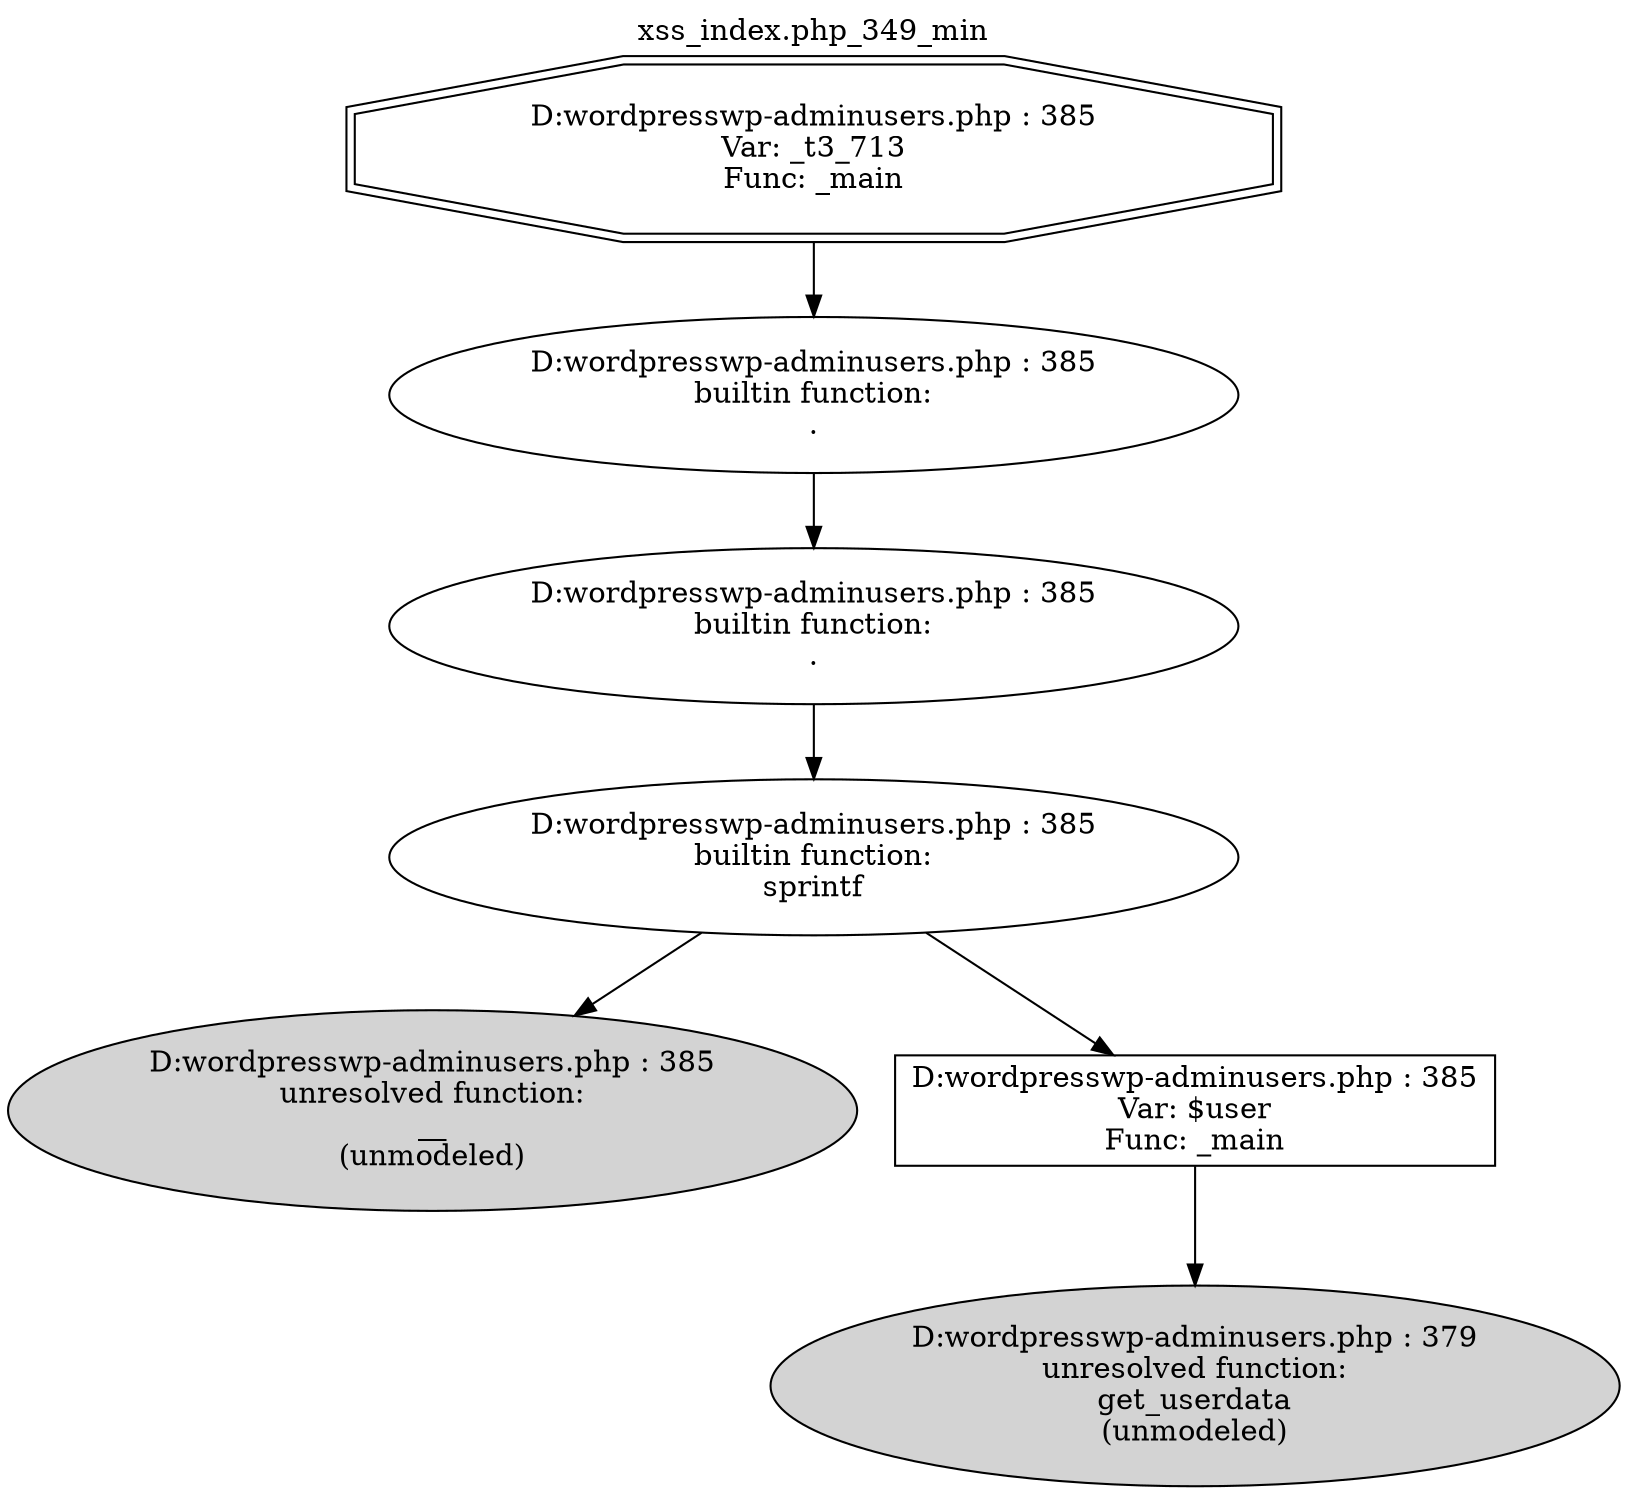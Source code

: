 digraph cfg {
  label="xss_index.php_349_min";
  labelloc=t;
  n1 [shape=doubleoctagon, label="D:\wordpress\wp-admin\users.php : 385\nVar: _t3_713\nFunc: _main\n"];
  n2 [shape=ellipse, label="D:\wordpress\wp-admin\users.php : 385\nbuiltin function:\n.\n"];
  n3 [shape=ellipse, label="D:\wordpress\wp-admin\users.php : 385\nbuiltin function:\n.\n"];
  n4 [shape=ellipse, label="D:\wordpress\wp-admin\users.php : 385\nbuiltin function:\nsprintf\n"];
  n5 [shape=ellipse, label="D:\wordpress\wp-admin\users.php : 385\nunresolved function:\n__\n(unmodeled)\n",style=filled];
  n6 [shape=box, label="D:\wordpress\wp-admin\users.php : 385\nVar: $user\nFunc: _main\n"];
  n7 [shape=ellipse, label="D:\wordpress\wp-admin\users.php : 379\nunresolved function:\nget_userdata\n(unmodeled)\n",style=filled];
  n1 -> n2;
  n2 -> n3;
  n3 -> n4;
  n4 -> n5;
  n4 -> n6;
  n6 -> n7;
}
